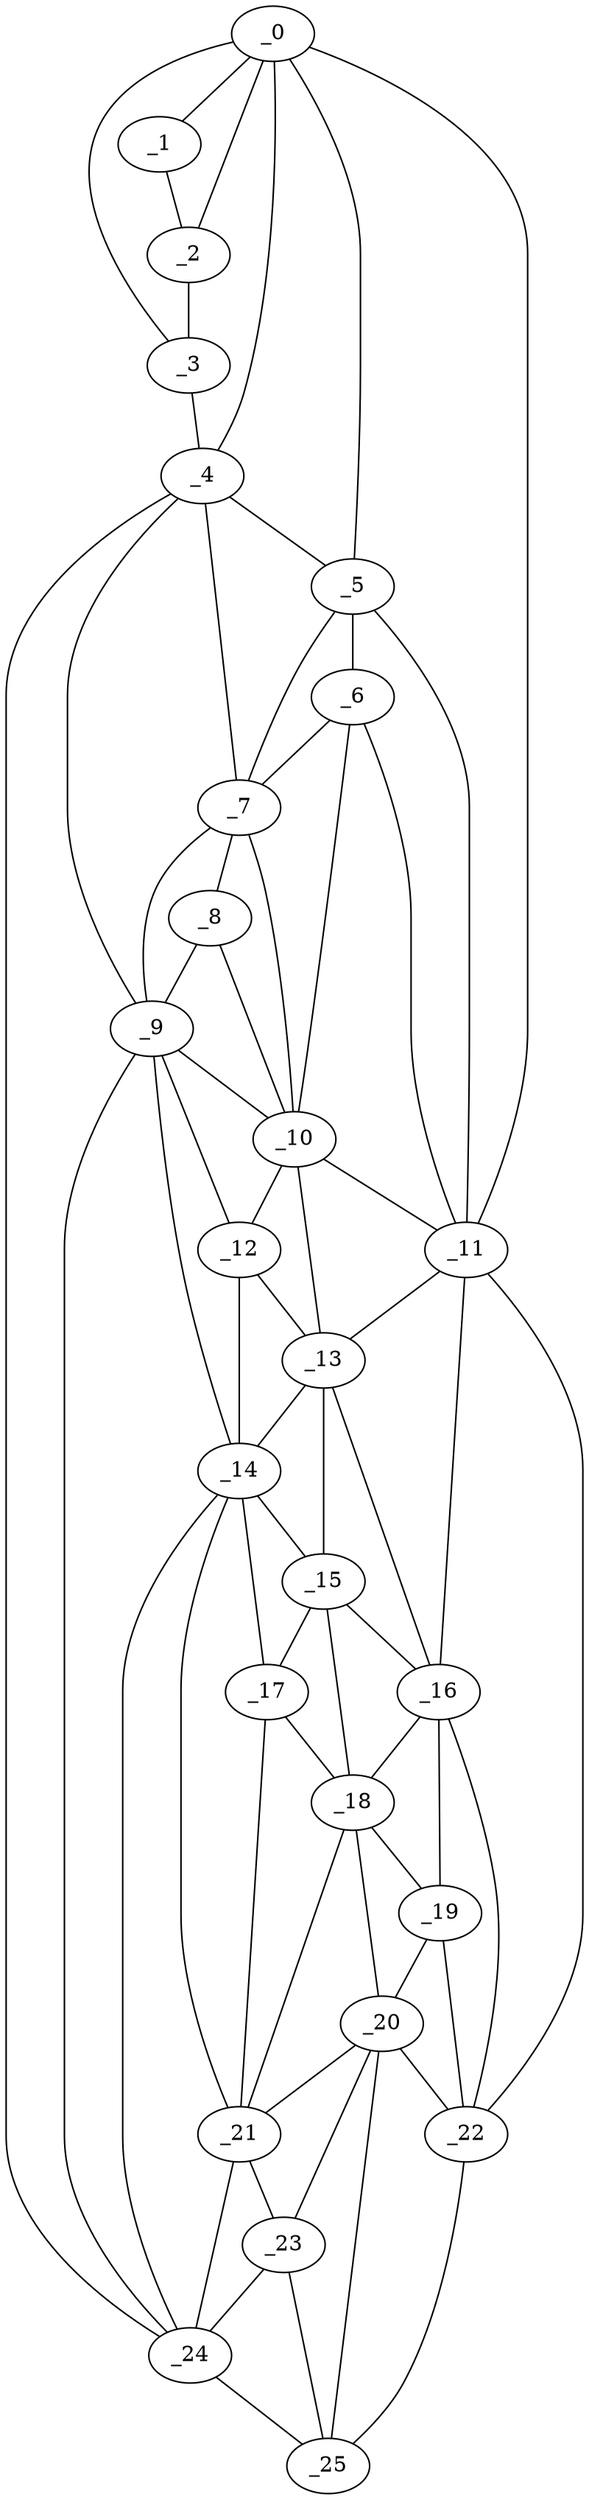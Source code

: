 graph "obj98__195.gxl" {
	_0	 [x=5,
		y=70];
	_1	 [x=6,
		y=55];
	_0 -- _1	 [valence=1];
	_2	 [x=18,
		y=49];
	_0 -- _2	 [valence=2];
	_3	 [x=26,
		y=49];
	_0 -- _3	 [valence=1];
	_4	 [x=33,
		y=49];
	_0 -- _4	 [valence=2];
	_5	 [x=44,
		y=51];
	_0 -- _5	 [valence=1];
	_11	 [x=75,
		y=78];
	_0 -- _11	 [valence=1];
	_1 -- _2	 [valence=1];
	_2 -- _3	 [valence=1];
	_3 -- _4	 [valence=1];
	_4 -- _5	 [valence=2];
	_7	 [x=57,
		y=52];
	_4 -- _7	 [valence=2];
	_9	 [x=68,
		y=53];
	_4 -- _9	 [valence=1];
	_24	 [x=125,
		y=58];
	_4 -- _24	 [valence=1];
	_6	 [x=51,
		y=52];
	_5 -- _6	 [valence=2];
	_5 -- _7	 [valence=2];
	_5 -- _11	 [valence=2];
	_6 -- _7	 [valence=1];
	_10	 [x=72,
		y=64];
	_6 -- _10	 [valence=2];
	_6 -- _11	 [valence=1];
	_8	 [x=64,
		y=53];
	_7 -- _8	 [valence=1];
	_7 -- _9	 [valence=2];
	_7 -- _10	 [valence=2];
	_8 -- _9	 [valence=2];
	_8 -- _10	 [valence=2];
	_9 -- _10	 [valence=1];
	_12	 [x=77,
		y=55];
	_9 -- _12	 [valence=2];
	_14	 [x=86,
		y=55];
	_9 -- _14	 [valence=1];
	_9 -- _24	 [valence=2];
	_10 -- _11	 [valence=1];
	_10 -- _12	 [valence=2];
	_13	 [x=79,
		y=65];
	_10 -- _13	 [valence=1];
	_11 -- _13	 [valence=2];
	_16	 [x=88,
		y=79];
	_11 -- _16	 [valence=2];
	_22	 [x=119,
		y=83];
	_11 -- _22	 [valence=1];
	_12 -- _13	 [valence=2];
	_12 -- _14	 [valence=2];
	_13 -- _14	 [valence=2];
	_15	 [x=88,
		y=67];
	_13 -- _15	 [valence=1];
	_13 -- _16	 [valence=2];
	_14 -- _15	 [valence=1];
	_17	 [x=97,
		y=57];
	_14 -- _17	 [valence=2];
	_21	 [x=116,
		y=58];
	_14 -- _21	 [valence=1];
	_14 -- _24	 [valence=2];
	_15 -- _16	 [valence=2];
	_15 -- _17	 [valence=1];
	_18	 [x=98,
		y=68];
	_15 -- _18	 [valence=2];
	_16 -- _18	 [valence=1];
	_19	 [x=102,
		y=80];
	_16 -- _19	 [valence=1];
	_16 -- _22	 [valence=2];
	_17 -- _18	 [valence=1];
	_17 -- _21	 [valence=2];
	_18 -- _19	 [valence=2];
	_20	 [x=114,
		y=71];
	_18 -- _20	 [valence=2];
	_18 -- _21	 [valence=2];
	_19 -- _20	 [valence=2];
	_19 -- _22	 [valence=1];
	_20 -- _21	 [valence=1];
	_20 -- _22	 [valence=2];
	_23	 [x=120,
		y=68];
	_20 -- _23	 [valence=2];
	_25	 [x=126,
		y=72];
	_20 -- _25	 [valence=1];
	_21 -- _23	 [valence=2];
	_21 -- _24	 [valence=2];
	_22 -- _25	 [valence=1];
	_23 -- _24	 [valence=2];
	_23 -- _25	 [valence=2];
	_24 -- _25	 [valence=1];
}
